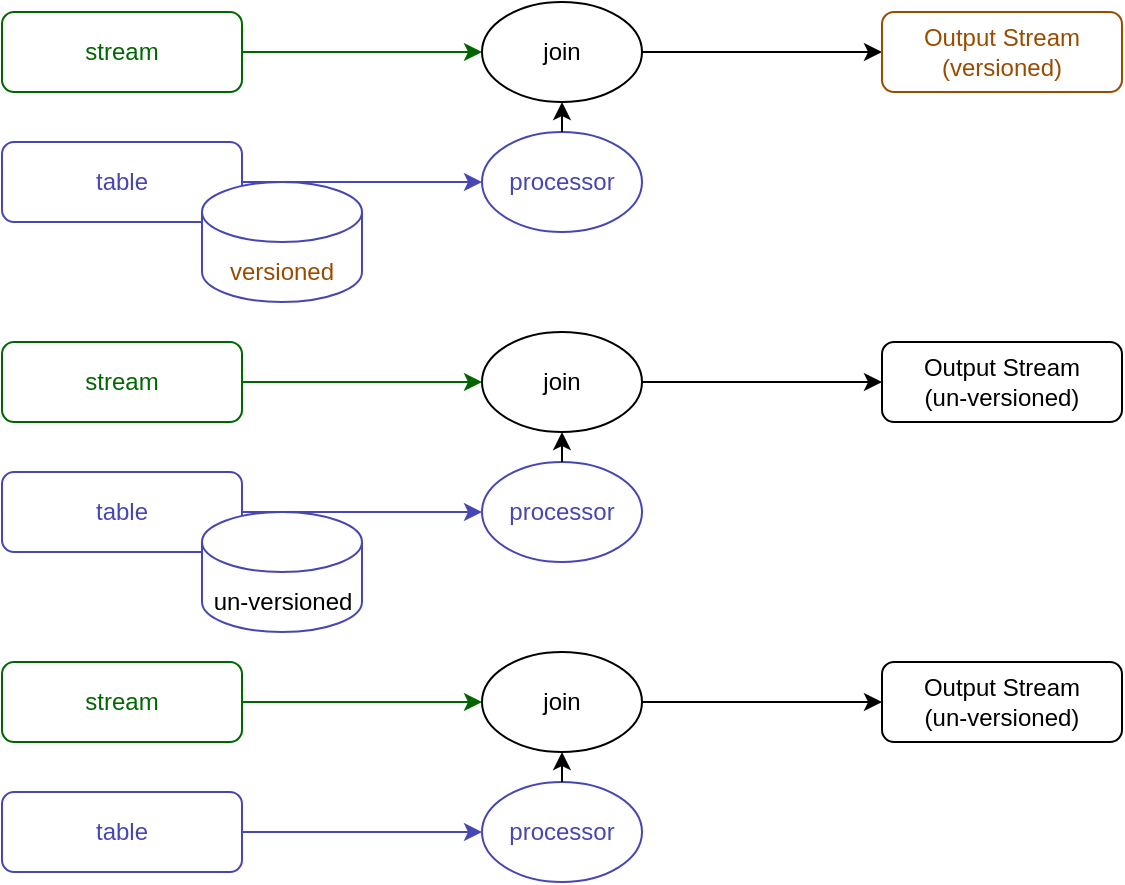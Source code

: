 <mxfile version="24.7.8">
  <diagram name="페이지-1" id="V4AV_RmFJt2NX07-JDYr">
    <mxGraphModel dx="476" dy="906" grid="1" gridSize="10" guides="1" tooltips="1" connect="1" arrows="1" fold="1" page="1" pageScale="1" pageWidth="1169" pageHeight="827" math="0" shadow="0">
      <root>
        <mxCell id="0" />
        <mxCell id="1" parent="0" />
        <mxCell id="9iJV0XE2zEEoffiEE522-6" style="edgeStyle=orthogonalEdgeStyle;rounded=0;orthogonalLoop=1;jettySize=auto;html=1;entryX=0;entryY=0.5;entryDx=0;entryDy=0;strokeColor=#006600;" parent="1" source="9iJV0XE2zEEoffiEE522-1" target="9iJV0XE2zEEoffiEE522-2" edge="1">
          <mxGeometry relative="1" as="geometry" />
        </mxCell>
        <mxCell id="9iJV0XE2zEEoffiEE522-1" value="&lt;div&gt;&lt;font&gt;stream&lt;/font&gt;&lt;/div&gt;" style="rounded=1;whiteSpace=wrap;html=1;strokeColor=#006600;fontColor=#006600;" parent="1" vertex="1">
          <mxGeometry x="80" y="160" width="120" height="40" as="geometry" />
        </mxCell>
        <mxCell id="9iJV0XE2zEEoffiEE522-7" style="edgeStyle=orthogonalEdgeStyle;rounded=0;orthogonalLoop=1;jettySize=auto;html=1;entryX=0;entryY=0.5;entryDx=0;entryDy=0;strokeColor=#000000;" parent="1" source="9iJV0XE2zEEoffiEE522-2" target="9iJV0XE2zEEoffiEE522-3" edge="1">
          <mxGeometry relative="1" as="geometry" />
        </mxCell>
        <mxCell id="9iJV0XE2zEEoffiEE522-2" value="join" style="ellipse;whiteSpace=wrap;html=1;strokeColor=#000000;" parent="1" vertex="1">
          <mxGeometry x="320" y="155" width="80" height="50" as="geometry" />
        </mxCell>
        <mxCell id="9iJV0XE2zEEoffiEE522-3" value="&lt;font color=&quot;#994c00&quot;&gt;Output Stream&lt;/font&gt;&lt;div&gt;&lt;font color=&quot;#994c00&quot;&gt;(versioned)&lt;/font&gt;&lt;/div&gt;" style="rounded=1;whiteSpace=wrap;html=1;strokeColor=#994C00;" parent="1" vertex="1">
          <mxGeometry x="520" y="160" width="120" height="40" as="geometry" />
        </mxCell>
        <mxCell id="-941ZL6t93uc5syi7psa-3" style="edgeStyle=orthogonalEdgeStyle;rounded=0;orthogonalLoop=1;jettySize=auto;html=1;entryX=0;entryY=0.5;entryDx=0;entryDy=0;strokeColor=#4747B3;" parent="1" source="mLQIbyA-VbelrVUgXXlT-1" target="-941ZL6t93uc5syi7psa-1" edge="1">
          <mxGeometry relative="1" as="geometry" />
        </mxCell>
        <mxCell id="mLQIbyA-VbelrVUgXXlT-1" value="&lt;div&gt;&lt;font color=&quot;#4747b3&quot;&gt;table&lt;/font&gt;&lt;/div&gt;" style="rounded=1;whiteSpace=wrap;html=1;strokeColor=#4747B3;fontColor=#006600;" parent="1" vertex="1">
          <mxGeometry x="80" y="225" width="120" height="40" as="geometry" />
        </mxCell>
        <mxCell id="mLQIbyA-VbelrVUgXXlT-2" value="" style="shape=cylinder3;whiteSpace=wrap;html=1;boundedLbl=1;backgroundOutline=1;size=15;strokeColor=#4747B3;" parent="1" vertex="1">
          <mxGeometry x="180" y="245" width="80" height="60" as="geometry" />
        </mxCell>
        <mxCell id="mLQIbyA-VbelrVUgXXlT-3" value="versioned" style="text;html=1;align=center;verticalAlign=middle;whiteSpace=wrap;rounded=0;fontColor=#994C00;" parent="1" vertex="1">
          <mxGeometry x="190" y="275" width="60" height="30" as="geometry" />
        </mxCell>
        <mxCell id="-941ZL6t93uc5syi7psa-1" value="processor" style="ellipse;whiteSpace=wrap;html=1;strokeColor=#4747B3;fontColor=#4747B3;" parent="1" vertex="1">
          <mxGeometry x="320" y="220" width="80" height="50" as="geometry" />
        </mxCell>
        <mxCell id="-941ZL6t93uc5syi7psa-7" value="" style="endArrow=classic;html=1;rounded=0;entryX=0.5;entryY=1;entryDx=0;entryDy=0;exitX=0.5;exitY=0;exitDx=0;exitDy=0;" parent="1" source="-941ZL6t93uc5syi7psa-1" target="9iJV0XE2zEEoffiEE522-2" edge="1">
          <mxGeometry width="50" height="50" relative="1" as="geometry">
            <mxPoint x="335" y="250" as="sourcePoint" />
            <mxPoint x="385" y="200" as="targetPoint" />
          </mxGeometry>
        </mxCell>
        <mxCell id="-941ZL6t93uc5syi7psa-8" style="edgeStyle=orthogonalEdgeStyle;rounded=0;orthogonalLoop=1;jettySize=auto;html=1;entryX=0;entryY=0.5;entryDx=0;entryDy=0;strokeColor=#006600;" parent="1" source="-941ZL6t93uc5syi7psa-9" target="-941ZL6t93uc5syi7psa-11" edge="1">
          <mxGeometry relative="1" as="geometry" />
        </mxCell>
        <mxCell id="-941ZL6t93uc5syi7psa-9" value="&lt;div&gt;&lt;font&gt;stream&lt;/font&gt;&lt;/div&gt;" style="rounded=1;whiteSpace=wrap;html=1;strokeColor=#006600;fontColor=#006600;" parent="1" vertex="1">
          <mxGeometry x="80" y="325" width="120" height="40" as="geometry" />
        </mxCell>
        <mxCell id="-941ZL6t93uc5syi7psa-10" style="edgeStyle=orthogonalEdgeStyle;rounded=0;orthogonalLoop=1;jettySize=auto;html=1;entryX=0;entryY=0.5;entryDx=0;entryDy=0;strokeColor=#000000;" parent="1" source="-941ZL6t93uc5syi7psa-11" target="-941ZL6t93uc5syi7psa-12" edge="1">
          <mxGeometry relative="1" as="geometry" />
        </mxCell>
        <mxCell id="-941ZL6t93uc5syi7psa-11" value="join" style="ellipse;whiteSpace=wrap;html=1;strokeColor=#000000;" parent="1" vertex="1">
          <mxGeometry x="320" y="320" width="80" height="50" as="geometry" />
        </mxCell>
        <mxCell id="-941ZL6t93uc5syi7psa-12" value="Output Stream&lt;div&gt;(un-versioned)&lt;/div&gt;" style="rounded=1;whiteSpace=wrap;html=1;strokeColor=#000000;" parent="1" vertex="1">
          <mxGeometry x="520" y="325" width="120" height="40" as="geometry" />
        </mxCell>
        <mxCell id="-941ZL6t93uc5syi7psa-13" style="edgeStyle=orthogonalEdgeStyle;rounded=0;orthogonalLoop=1;jettySize=auto;html=1;entryX=0;entryY=0.5;entryDx=0;entryDy=0;strokeColor=#4747B3;" parent="1" source="-941ZL6t93uc5syi7psa-14" target="-941ZL6t93uc5syi7psa-17" edge="1">
          <mxGeometry relative="1" as="geometry" />
        </mxCell>
        <mxCell id="-941ZL6t93uc5syi7psa-14" value="&lt;div&gt;&lt;font color=&quot;#4747b3&quot;&gt;table&lt;/font&gt;&lt;/div&gt;" style="rounded=1;whiteSpace=wrap;html=1;strokeColor=#4747B3;fontColor=#006600;" parent="1" vertex="1">
          <mxGeometry x="80" y="390" width="120" height="40" as="geometry" />
        </mxCell>
        <mxCell id="-941ZL6t93uc5syi7psa-15" value="" style="shape=cylinder3;whiteSpace=wrap;html=1;boundedLbl=1;backgroundOutline=1;size=15;strokeColor=#4747B3;" parent="1" vertex="1">
          <mxGeometry x="180" y="410" width="80" height="60" as="geometry" />
        </mxCell>
        <mxCell id="-941ZL6t93uc5syi7psa-16" value="&lt;font color=&quot;#000000&quot;&gt;un-versioned&lt;/font&gt;" style="text;html=1;align=center;verticalAlign=middle;whiteSpace=wrap;rounded=0;fontColor=#994C00;" parent="1" vertex="1">
          <mxGeometry x="182.5" y="440" width="75" height="30" as="geometry" />
        </mxCell>
        <mxCell id="-941ZL6t93uc5syi7psa-17" value="processor" style="ellipse;whiteSpace=wrap;html=1;strokeColor=#4747B3;fontColor=#4747B3;" parent="1" vertex="1">
          <mxGeometry x="320" y="385" width="80" height="50" as="geometry" />
        </mxCell>
        <mxCell id="-941ZL6t93uc5syi7psa-18" value="" style="endArrow=classic;html=1;rounded=0;entryX=0.5;entryY=1;entryDx=0;entryDy=0;exitX=0.5;exitY=0;exitDx=0;exitDy=0;" parent="1" source="-941ZL6t93uc5syi7psa-17" target="-941ZL6t93uc5syi7psa-11" edge="1">
          <mxGeometry width="50" height="50" relative="1" as="geometry">
            <mxPoint x="335" y="415" as="sourcePoint" />
            <mxPoint x="385" y="365" as="targetPoint" />
          </mxGeometry>
        </mxCell>
        <mxCell id="-941ZL6t93uc5syi7psa-20" style="edgeStyle=orthogonalEdgeStyle;rounded=0;orthogonalLoop=1;jettySize=auto;html=1;entryX=0;entryY=0.5;entryDx=0;entryDy=0;strokeColor=#006600;" parent="1" source="-941ZL6t93uc5syi7psa-21" target="-941ZL6t93uc5syi7psa-23" edge="1">
          <mxGeometry relative="1" as="geometry" />
        </mxCell>
        <mxCell id="-941ZL6t93uc5syi7psa-21" value="&lt;div&gt;&lt;font&gt;stream&lt;/font&gt;&lt;/div&gt;" style="rounded=1;whiteSpace=wrap;html=1;strokeColor=#006600;fontColor=#006600;" parent="1" vertex="1">
          <mxGeometry x="80" y="485" width="120" height="40" as="geometry" />
        </mxCell>
        <mxCell id="-941ZL6t93uc5syi7psa-22" style="edgeStyle=orthogonalEdgeStyle;rounded=0;orthogonalLoop=1;jettySize=auto;html=1;entryX=0;entryY=0.5;entryDx=0;entryDy=0;strokeColor=#000000;" parent="1" source="-941ZL6t93uc5syi7psa-23" target="-941ZL6t93uc5syi7psa-24" edge="1">
          <mxGeometry relative="1" as="geometry" />
        </mxCell>
        <mxCell id="-941ZL6t93uc5syi7psa-23" value="join" style="ellipse;whiteSpace=wrap;html=1;strokeColor=#000000;" parent="1" vertex="1">
          <mxGeometry x="320" y="480" width="80" height="50" as="geometry" />
        </mxCell>
        <mxCell id="-941ZL6t93uc5syi7psa-24" value="Output Stream&lt;div&gt;(un-versioned)&lt;/div&gt;" style="rounded=1;whiteSpace=wrap;html=1;strokeColor=#000000;" parent="1" vertex="1">
          <mxGeometry x="520" y="485" width="120" height="40" as="geometry" />
        </mxCell>
        <mxCell id="-941ZL6t93uc5syi7psa-25" style="edgeStyle=orthogonalEdgeStyle;rounded=0;orthogonalLoop=1;jettySize=auto;html=1;entryX=0;entryY=0.5;entryDx=0;entryDy=0;strokeColor=#4747B3;" parent="1" source="-941ZL6t93uc5syi7psa-26" target="-941ZL6t93uc5syi7psa-29" edge="1">
          <mxGeometry relative="1" as="geometry" />
        </mxCell>
        <mxCell id="-941ZL6t93uc5syi7psa-26" value="&lt;div&gt;&lt;font color=&quot;#4747b3&quot;&gt;table&lt;/font&gt;&lt;/div&gt;" style="rounded=1;whiteSpace=wrap;html=1;strokeColor=#4747B3;fontColor=#006600;" parent="1" vertex="1">
          <mxGeometry x="80" y="550" width="120" height="40" as="geometry" />
        </mxCell>
        <mxCell id="-941ZL6t93uc5syi7psa-29" value="processor" style="ellipse;whiteSpace=wrap;html=1;strokeColor=#4747B3;fontColor=#4747B3;" parent="1" vertex="1">
          <mxGeometry x="320" y="545" width="80" height="50" as="geometry" />
        </mxCell>
        <mxCell id="-941ZL6t93uc5syi7psa-30" value="" style="endArrow=classic;html=1;rounded=0;entryX=0.5;entryY=1;entryDx=0;entryDy=0;exitX=0.5;exitY=0;exitDx=0;exitDy=0;" parent="1" source="-941ZL6t93uc5syi7psa-29" target="-941ZL6t93uc5syi7psa-23" edge="1">
          <mxGeometry width="50" height="50" relative="1" as="geometry">
            <mxPoint x="335" y="575" as="sourcePoint" />
            <mxPoint x="385" y="525" as="targetPoint" />
          </mxGeometry>
        </mxCell>
      </root>
    </mxGraphModel>
  </diagram>
</mxfile>
